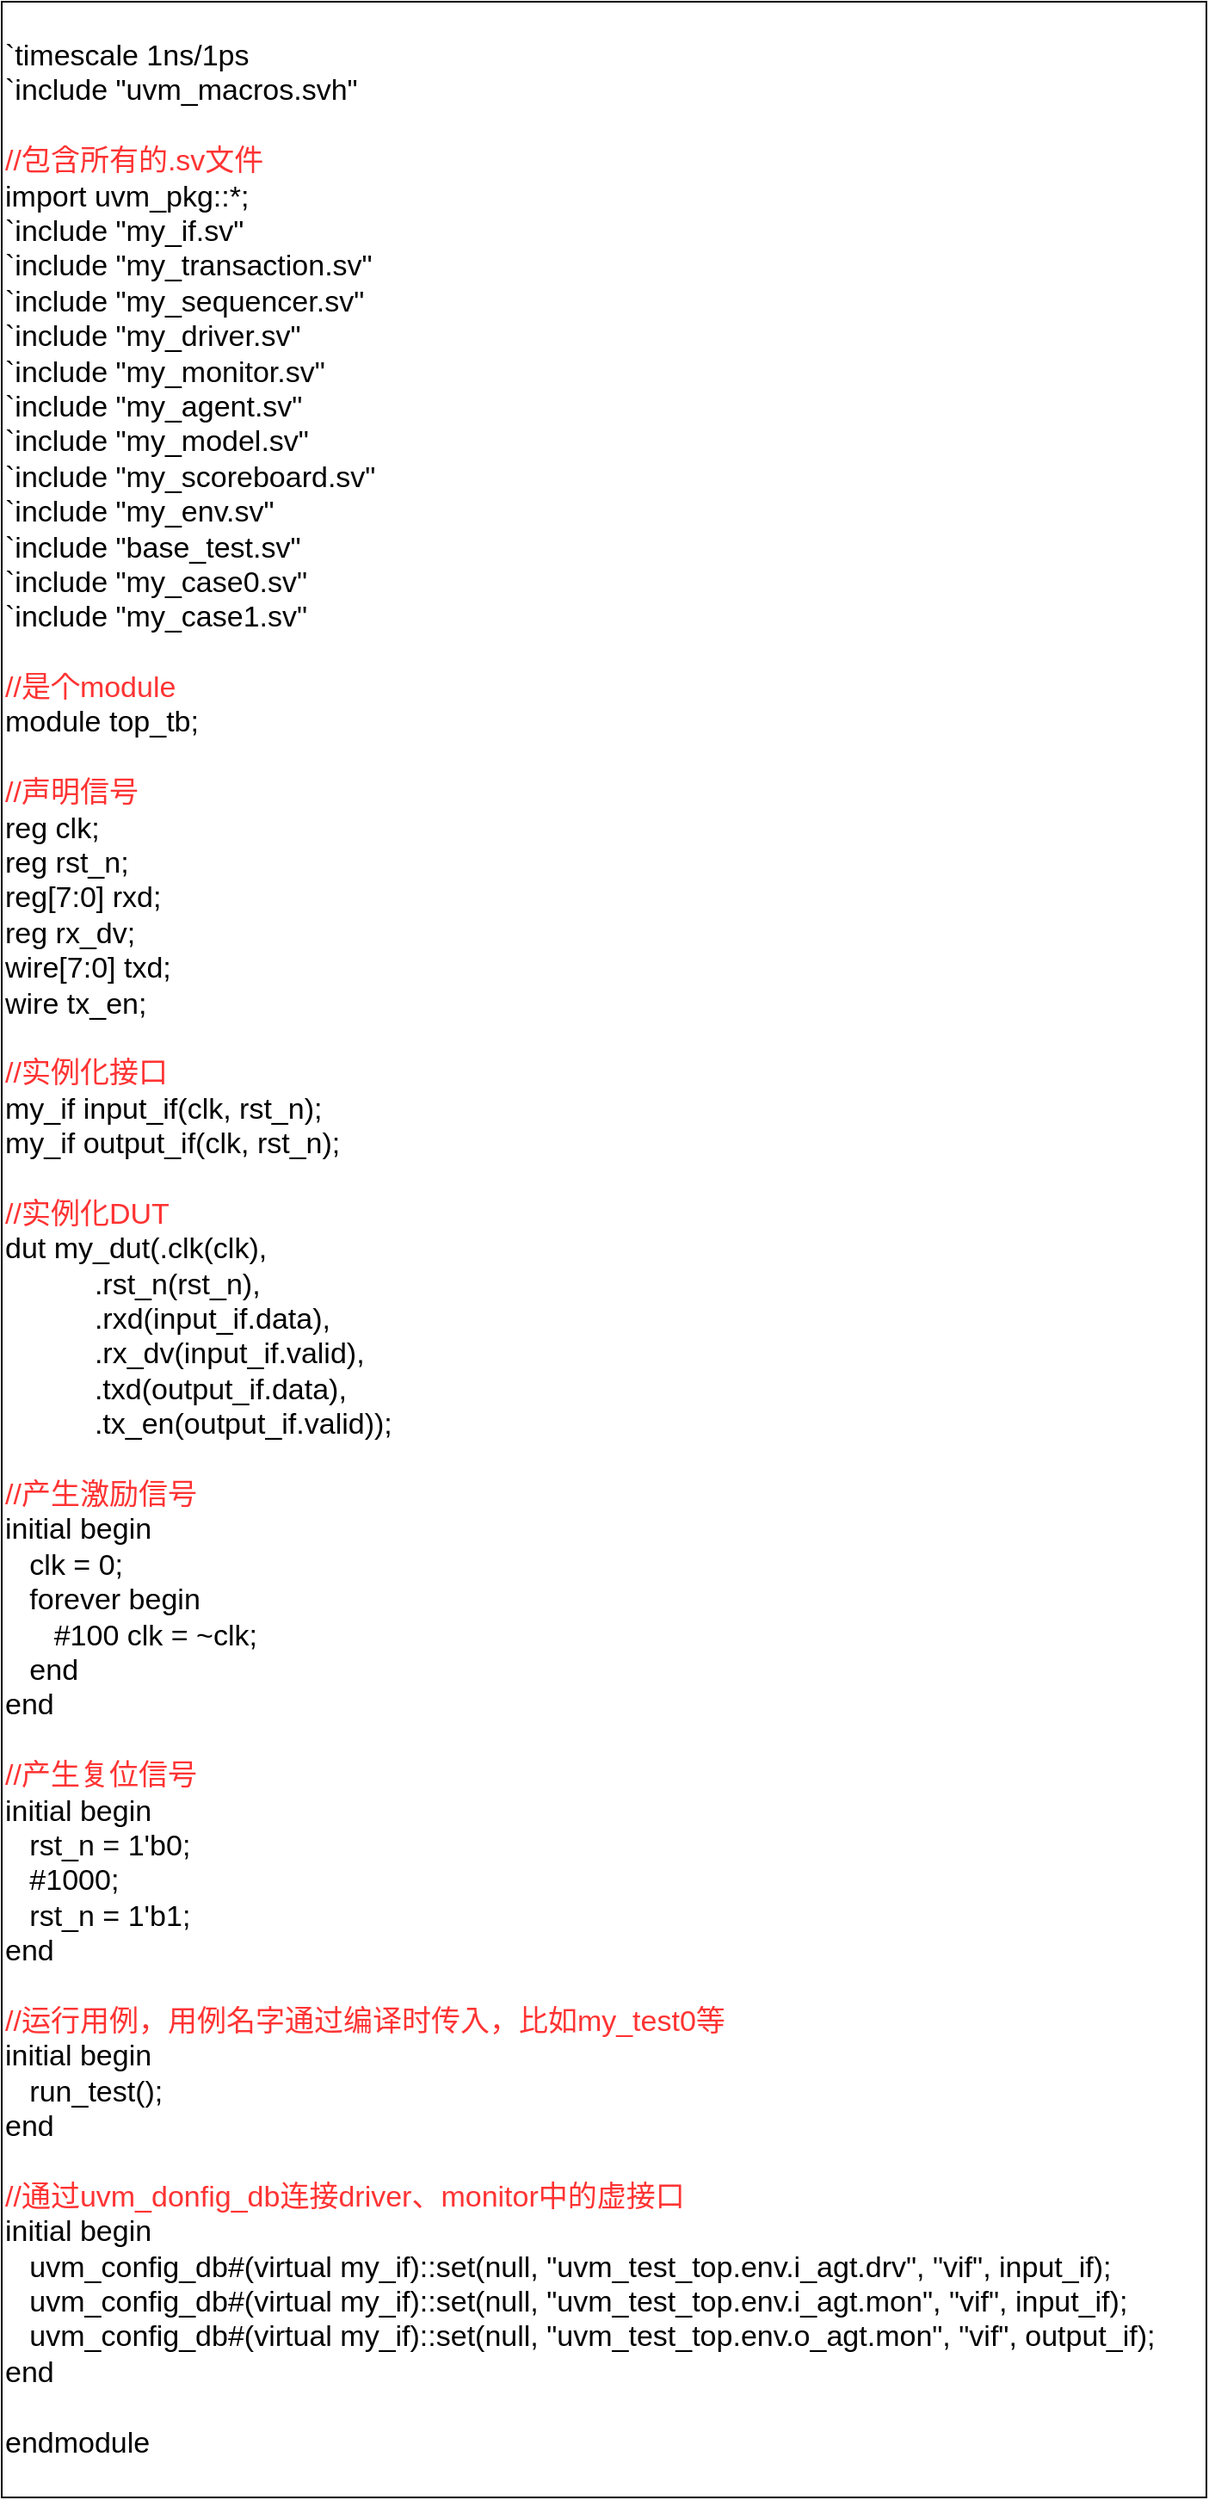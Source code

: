 <mxfile version="14.1.1" type="github">
  <diagram id="M6eRdIAuC2BlORuKV55p" name="第 1 页">
    <mxGraphModel dx="1038" dy="1693" grid="1" gridSize="10" guides="1" tooltips="1" connect="1" arrows="1" fold="1" page="1" pageScale="1" pageWidth="827" pageHeight="1169" math="0" shadow="0">
      <root>
        <mxCell id="0" />
        <mxCell id="1" parent="0" />
        <mxCell id="m51jKzYYjfxLeKh93bPM-2" value="&lt;div&gt;`timescale 1ns/1ps&lt;/div&gt;&lt;div&gt;`include &quot;uvm_macros.svh&quot;&lt;/div&gt;&lt;div&gt;&lt;br&gt;&lt;/div&gt;&lt;div&gt;&lt;font color=&quot;#ff3333&quot;&gt;//包含所有的.sv文件&lt;/font&gt;&lt;/div&gt;&lt;div&gt;import uvm_pkg::*;&lt;/div&gt;&lt;div&gt;`include &quot;my_if.sv&quot;&lt;/div&gt;&lt;div&gt;`include &quot;my_transaction.sv&quot;&lt;/div&gt;&lt;div&gt;`include &quot;my_sequencer.sv&quot;&lt;/div&gt;&lt;div&gt;`include &quot;my_driver.sv&quot;&lt;/div&gt;&lt;div&gt;`include &quot;my_monitor.sv&quot;&lt;/div&gt;&lt;div&gt;`include &quot;my_agent.sv&quot;&lt;/div&gt;&lt;div&gt;`include &quot;my_model.sv&quot;&lt;/div&gt;&lt;div&gt;`include &quot;my_scoreboard.sv&quot;&lt;/div&gt;&lt;div&gt;`include &quot;my_env.sv&quot;&lt;/div&gt;&lt;div&gt;`include &quot;base_test.sv&quot;&lt;/div&gt;&lt;div&gt;`include &quot;my_case0.sv&quot;&lt;/div&gt;&lt;div&gt;`include &quot;my_case1.sv&quot;&lt;/div&gt;&lt;div&gt;&lt;br&gt;&lt;/div&gt;&lt;div&gt;&lt;span style=&quot;color: rgb(255 , 51 , 51)&quot;&gt;//是个module&lt;/span&gt;&lt;br&gt;&lt;/div&gt;&lt;div&gt;module top_tb;&lt;/div&gt;&lt;div&gt;&lt;br&gt;&lt;/div&gt;&lt;div&gt;&lt;span style=&quot;color: rgb(255 , 51 , 51)&quot;&gt;//声明信号&lt;/span&gt;&lt;br&gt;&lt;/div&gt;&lt;div&gt;reg clk;&lt;/div&gt;&lt;div&gt;reg rst_n;&lt;/div&gt;&lt;div&gt;reg[7:0] rxd;&lt;/div&gt;&lt;div&gt;reg rx_dv;&lt;/div&gt;&lt;div&gt;wire[7:0] txd;&lt;/div&gt;&lt;div&gt;wire tx_en;&lt;/div&gt;&lt;div&gt;&lt;br&gt;&lt;/div&gt;&lt;div&gt;&lt;span style=&quot;color: rgb(255 , 51 , 51)&quot;&gt;//实例化接口&lt;/span&gt;&lt;br&gt;&lt;/div&gt;&lt;div&gt;my_if input_if(clk, rst_n);&lt;/div&gt;&lt;div&gt;my_if output_if(clk, rst_n);&lt;/div&gt;&lt;div&gt;&lt;br&gt;&lt;/div&gt;&lt;div&gt;&lt;span style=&quot;color: rgb(255 , 51 , 51)&quot;&gt;//实例化DUT&lt;/span&gt;&lt;br&gt;&lt;/div&gt;&lt;div&gt;dut my_dut(.clk(clk),&lt;/div&gt;&lt;div&gt;&amp;nbsp; &amp;nbsp; &amp;nbsp; &amp;nbsp; &amp;nbsp; &amp;nbsp;.rst_n(rst_n),&lt;/div&gt;&lt;div&gt;&amp;nbsp; &amp;nbsp; &amp;nbsp; &amp;nbsp; &amp;nbsp; &amp;nbsp;.rxd(input_if.data),&lt;/div&gt;&lt;div&gt;&amp;nbsp; &amp;nbsp; &amp;nbsp; &amp;nbsp; &amp;nbsp; &amp;nbsp;.rx_dv(input_if.valid),&lt;/div&gt;&lt;div&gt;&amp;nbsp; &amp;nbsp; &amp;nbsp; &amp;nbsp; &amp;nbsp; &amp;nbsp;.txd(output_if.data),&lt;/div&gt;&lt;div&gt;&amp;nbsp; &amp;nbsp; &amp;nbsp; &amp;nbsp; &amp;nbsp; &amp;nbsp;.tx_en(output_if.valid));&lt;/div&gt;&lt;div&gt;&lt;br&gt;&lt;/div&gt;&lt;div&gt;&lt;span style=&quot;color: rgb(255 , 51 , 51)&quot;&gt;//产生激励信号&lt;/span&gt;&lt;br&gt;&lt;/div&gt;&lt;div&gt;initial begin&lt;/div&gt;&lt;div&gt;&amp;nbsp; &amp;nbsp;clk = 0;&lt;/div&gt;&lt;div&gt;&amp;nbsp; &amp;nbsp;forever begin&lt;/div&gt;&lt;div&gt;&amp;nbsp; &amp;nbsp; &amp;nbsp; #100 clk = ~clk;&lt;/div&gt;&lt;div&gt;&amp;nbsp; &amp;nbsp;end&lt;/div&gt;&lt;div&gt;end&lt;/div&gt;&lt;div&gt;&lt;br&gt;&lt;/div&gt;&lt;div&gt;&lt;span style=&quot;color: rgb(255 , 51 , 51)&quot;&gt;//产生复位信号&lt;/span&gt;&lt;br&gt;&lt;/div&gt;&lt;div&gt;initial begin&lt;/div&gt;&lt;div&gt;&amp;nbsp; &amp;nbsp;rst_n = 1&#39;b0;&lt;/div&gt;&lt;div&gt;&amp;nbsp; &amp;nbsp;#1000;&lt;/div&gt;&lt;div&gt;&amp;nbsp; &amp;nbsp;rst_n = 1&#39;b1;&lt;/div&gt;&lt;div&gt;end&lt;/div&gt;&lt;div&gt;&lt;br&gt;&lt;/div&gt;&lt;div&gt;&lt;span style=&quot;color: rgb(255 , 51 , 51)&quot;&gt;//运行用例，用例名字通过编译时传入，比如my_test0等&lt;/span&gt;&lt;br&gt;&lt;/div&gt;&lt;div&gt;initial begin&lt;/div&gt;&lt;div&gt;&amp;nbsp; &amp;nbsp;run_test();&lt;/div&gt;&lt;div&gt;end&lt;/div&gt;&lt;div&gt;&lt;br&gt;&lt;/div&gt;&lt;div&gt;&lt;span style=&quot;color: rgb(255 , 51 , 51)&quot;&gt;//通过uvm_donfig_db连接driver、monitor中的虚接口&lt;/span&gt;&lt;br&gt;&lt;/div&gt;&lt;div&gt;initial begin&lt;/div&gt;&lt;div&gt;&amp;nbsp; &amp;nbsp;uvm_config_db#(virtual my_if)::set(null, &quot;uvm_test_top.env.i_agt.drv&quot;, &quot;vif&quot;, input_if);&lt;/div&gt;&lt;div&gt;&amp;nbsp; &amp;nbsp;uvm_config_db#(virtual my_if)::set(null, &quot;uvm_test_top.env.i_agt.mon&quot;, &quot;vif&quot;, input_if);&lt;/div&gt;&lt;div&gt;&amp;nbsp; &amp;nbsp;uvm_config_db#(virtual my_if)::set(null, &quot;uvm_test_top.env.o_agt.mon&quot;, &quot;vif&quot;, output_if);&lt;/div&gt;&lt;div&gt;end&lt;/div&gt;&lt;div&gt;&lt;br&gt;&lt;/div&gt;&lt;div&gt;endmodule&lt;/div&gt;" style="rounded=0;whiteSpace=wrap;html=1;fontSize=17;align=left;" vertex="1" parent="1">
          <mxGeometry x="20" y="-890" width="700" height="1450" as="geometry" />
        </mxCell>
      </root>
    </mxGraphModel>
  </diagram>
</mxfile>
